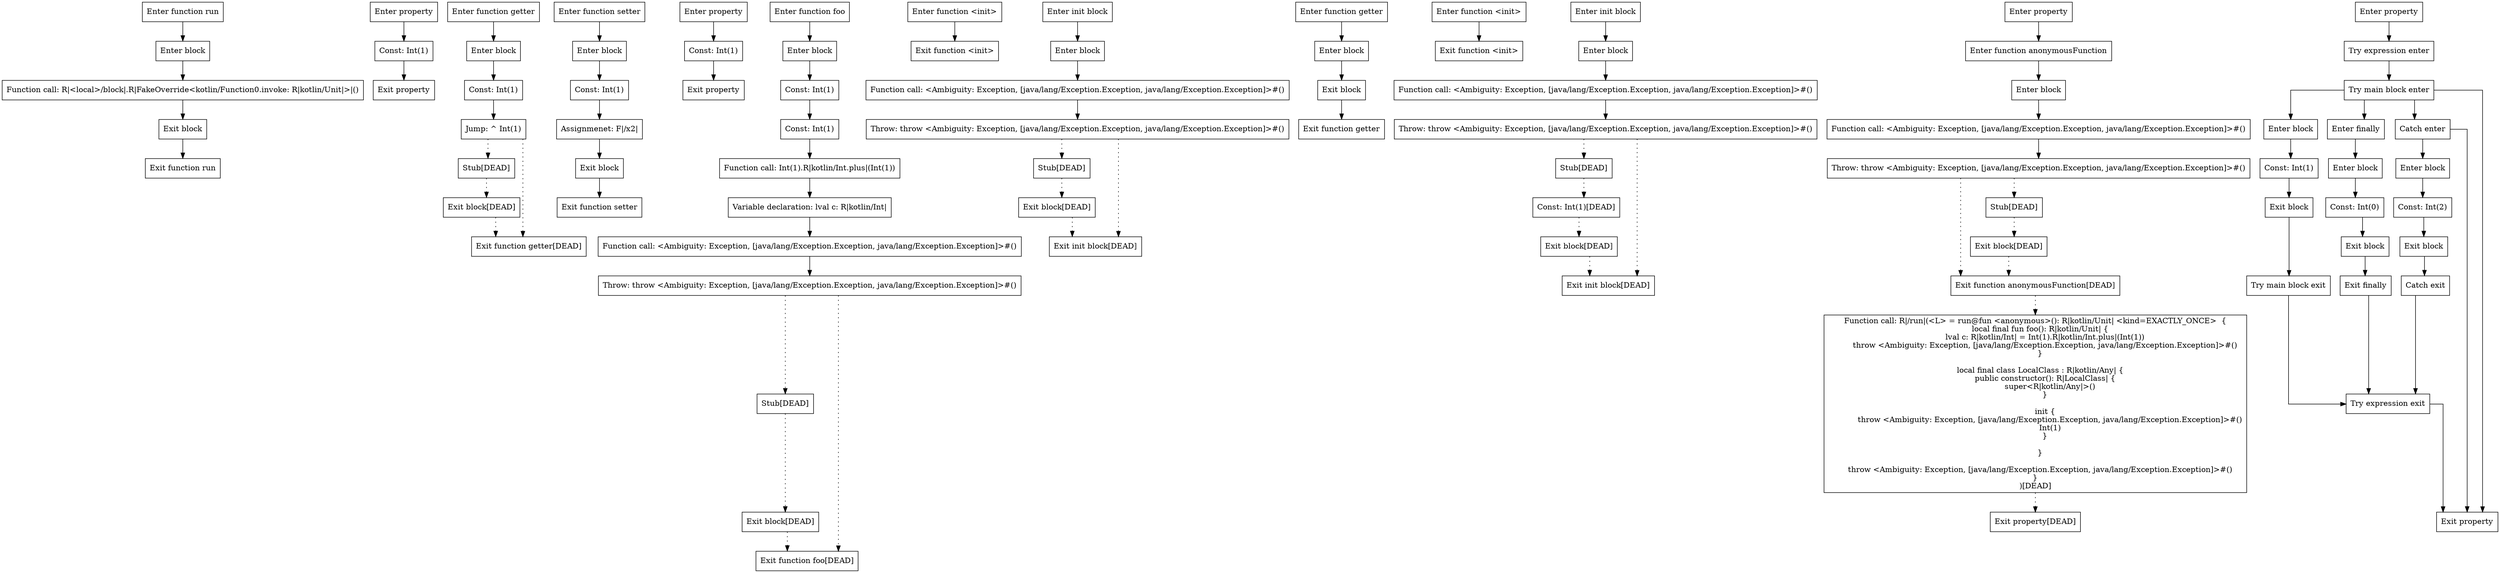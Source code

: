 digraph propertiesAndInitBlocks_kt {
graph [splines=ortho]

subgraph run {
  0 [shape=box label="Enter function run"];
  1 [shape=box label="Enter block"];
  2 [shape=box label="Function call: R|<local>/block|.R|FakeOverride<kotlin/Function0.invoke: R|kotlin/Unit|>|()"];
  3 [shape=box label="Exit block"];
  4 [shape=box label="Exit function run"];

  0 -> {1};
  1 -> {2};
  2 -> {3};
  3 -> {4};
}

subgraph val_x1 {
  5 [shape=box label="Enter property"];
  6 [shape=box label="Const: Int(1)"];
  7 [shape=box label="Exit property"];

  5 -> {6};
  6 -> {7};
}

subgraph <getter> {
  8 [shape=box label="Enter function getter"];
  9 [shape=box label="Enter block"];
  10 [shape=box label="Const: Int(1)"];
  11 [shape=box label="Jump: ^ Int(1)"];
  12 [shape=box label="Stub[DEAD]"];
  13 [shape=box label="Exit block[DEAD]"];
  14 [shape=box label="Exit function getter[DEAD]"];

  8 -> {9};
  9 -> {10};
  10 -> {11};
  11 -> {14 12} [style=dotted];
  12 -> {13} [style=dotted];
  13 -> {14} [style=dotted];
}

subgraph <setter> {
  15 [shape=box label="Enter function setter"];
  16 [shape=box label="Enter block"];
  17 [shape=box label="Const: Int(1)"];
  18 [shape=box label="Assignmenet: F|/x2|"];
  19 [shape=box label="Exit block"];
  20 [shape=box label="Exit function setter"];

  15 -> {16};
  16 -> {17};
  17 -> {18};
  18 -> {19};
  19 -> {20};
}

subgraph val_x2 {
  21 [shape=box label="Enter property"];
  22 [shape=box label="Const: Int(1)"];
  23 [shape=box label="Exit property"];

  21 -> {22};
  22 -> {23};
}

subgraph foo {
  24 [shape=box label="Enter function foo"];
  25 [shape=box label="Enter block"];
  26 [shape=box label="Const: Int(1)"];
  27 [shape=box label="Const: Int(1)"];
  28 [shape=box label="Function call: Int(1).R|kotlin/Int.plus|(Int(1))"];
  29 [shape=box label="Variable declaration: lval c: R|kotlin/Int|"];
  30 [shape=box label="Function call: <Ambiguity: Exception, [java/lang/Exception.Exception, java/lang/Exception.Exception]>#()"];
  31 [shape=box label="Throw: throw <Ambiguity: Exception, [java/lang/Exception.Exception, java/lang/Exception.Exception]>#()"];
  32 [shape=box label="Stub[DEAD]"];
  33 [shape=box label="Exit block[DEAD]"];
  34 [shape=box label="Exit function foo[DEAD]"];

  24 -> {25};
  25 -> {26};
  26 -> {27};
  27 -> {28};
  28 -> {29};
  29 -> {30};
  30 -> {31};
  31 -> {34 32} [style=dotted];
  32 -> {33} [style=dotted];
  33 -> {34} [style=dotted];
}

subgraph <init> {
  35 [shape=box label="Enter function <init>"];
  36 [shape=box label="Exit function <init>"];

  35 -> {36};
}

subgraph <getter> {
  37 [shape=box label="Enter init block"];
  38 [shape=box label="Enter block"];
  39 [shape=box label="Function call: <Ambiguity: Exception, [java/lang/Exception.Exception, java/lang/Exception.Exception]>#()"];
  40 [shape=box label="Throw: throw <Ambiguity: Exception, [java/lang/Exception.Exception, java/lang/Exception.Exception]>#()"];
  41 [shape=box label="Stub[DEAD]"];
  42 [shape=box label="Exit block[DEAD]"];
  43 [shape=box label="Exit init block[DEAD]"];
  44 [shape=box label="Enter function getter"];
  45 [shape=box label="Enter block"];
  46 [shape=box label="Exit block"];
  47 [shape=box label="Exit function getter"];

  37 -> {38};
  38 -> {39};
  39 -> {40};
  40 -> {43 41} [style=dotted];
  41 -> {42} [style=dotted];
  42 -> {43} [style=dotted];
  44 -> {45};
  45 -> {46};
  46 -> {47};
}

subgraph <init> {
  48 [shape=box label="Enter function <init>"];
  49 [shape=box label="Exit function <init>"];

  48 -> {49};
}

subgraph val_x3 {
  50 [shape=box label="Enter init block"];
  51 [shape=box label="Enter block"];
  52 [shape=box label="Function call: <Ambiguity: Exception, [java/lang/Exception.Exception, java/lang/Exception.Exception]>#()"];
  53 [shape=box label="Throw: throw <Ambiguity: Exception, [java/lang/Exception.Exception, java/lang/Exception.Exception]>#()"];
  54 [shape=box label="Stub[DEAD]"];
  55 [shape=box label="Const: Int(1)[DEAD]"];
  56 [shape=box label="Exit block[DEAD]"];
  57 [shape=box label="Exit init block[DEAD]"];
  58 [shape=box label="Enter property"];
  59 [shape=box label="Enter function anonymousFunction"];
  60 [shape=box label="Enter block"];
  61 [shape=box label="Function call: <Ambiguity: Exception, [java/lang/Exception.Exception, java/lang/Exception.Exception]>#()"];
  62 [shape=box label="Throw: throw <Ambiguity: Exception, [java/lang/Exception.Exception, java/lang/Exception.Exception]>#()"];
  63 [shape=box label="Stub[DEAD]"];
  64 [shape=box label="Exit block[DEAD]"];
  65 [shape=box label="Exit function anonymousFunction[DEAD]"];
  66 [shape=box label="Function call: R|/run|(<L> = run@fun <anonymous>(): R|kotlin/Unit| <kind=EXACTLY_ONCE>  {
    local final fun foo(): R|kotlin/Unit| {
        lval c: R|kotlin/Int| = Int(1).R|kotlin/Int.plus|(Int(1))
        throw <Ambiguity: Exception, [java/lang/Exception.Exception, java/lang/Exception.Exception]>#()
    }

    local final class LocalClass : R|kotlin/Any| {
        public constructor(): R|LocalClass| {
            super<R|kotlin/Any|>()
        }

        init {
            throw <Ambiguity: Exception, [java/lang/Exception.Exception, java/lang/Exception.Exception]>#()
            Int(1)
        }

    }

    throw <Ambiguity: Exception, [java/lang/Exception.Exception, java/lang/Exception.Exception]>#()
}
)[DEAD]"];
  67 [shape=box label="Exit property[DEAD]"];

  50 -> {51};
  51 -> {52};
  52 -> {53};
  53 -> {57 54} [style=dotted];
  54 -> {55} [style=dotted];
  55 -> {56} [style=dotted];
  56 -> {57} [style=dotted];
  58 -> {59};
  59 -> {60};
  60 -> {61};
  61 -> {62};
  62 -> {65 63} [style=dotted];
  63 -> {64} [style=dotted];
  64 -> {65} [style=dotted];
  65 -> {66} [style=dotted];
  66 -> {67} [style=dotted];
}

subgraph val_x4 {
  68 [shape=box label="Enter property"];
  69 [shape=box label="Try expression enter"];
  70 [shape=box label="Try main block enter"];
  71 [shape=box label="Enter block"];
  72 [shape=box label="Const: Int(1)"];
  73 [shape=box label="Exit block"];
  74 [shape=box label="Try main block exit"];
  75 [shape=box label="Enter finally"];
  76 [shape=box label="Enter block"];
  77 [shape=box label="Const: Int(0)"];
  78 [shape=box label="Exit block"];
  79 [shape=box label="Exit finally"];
  80 [shape=box label="Catch enter"];
  81 [shape=box label="Enter block"];
  82 [shape=box label="Const: Int(2)"];
  83 [shape=box label="Exit block"];
  84 [shape=box label="Catch exit"];
  85 [shape=box label="Try expression exit"];
  86 [shape=box label="Exit property"];

  68 -> {69};
  69 -> {70};
  70 -> {86 80 75 71};
  71 -> {72};
  72 -> {73};
  73 -> {74};
  74 -> {85};
  75 -> {76};
  76 -> {77};
  77 -> {78};
  78 -> {79};
  79 -> {85};
  80 -> {86 81};
  81 -> {82};
  82 -> {83};
  83 -> {84};
  84 -> {85};
  85 -> {86};
}

}

